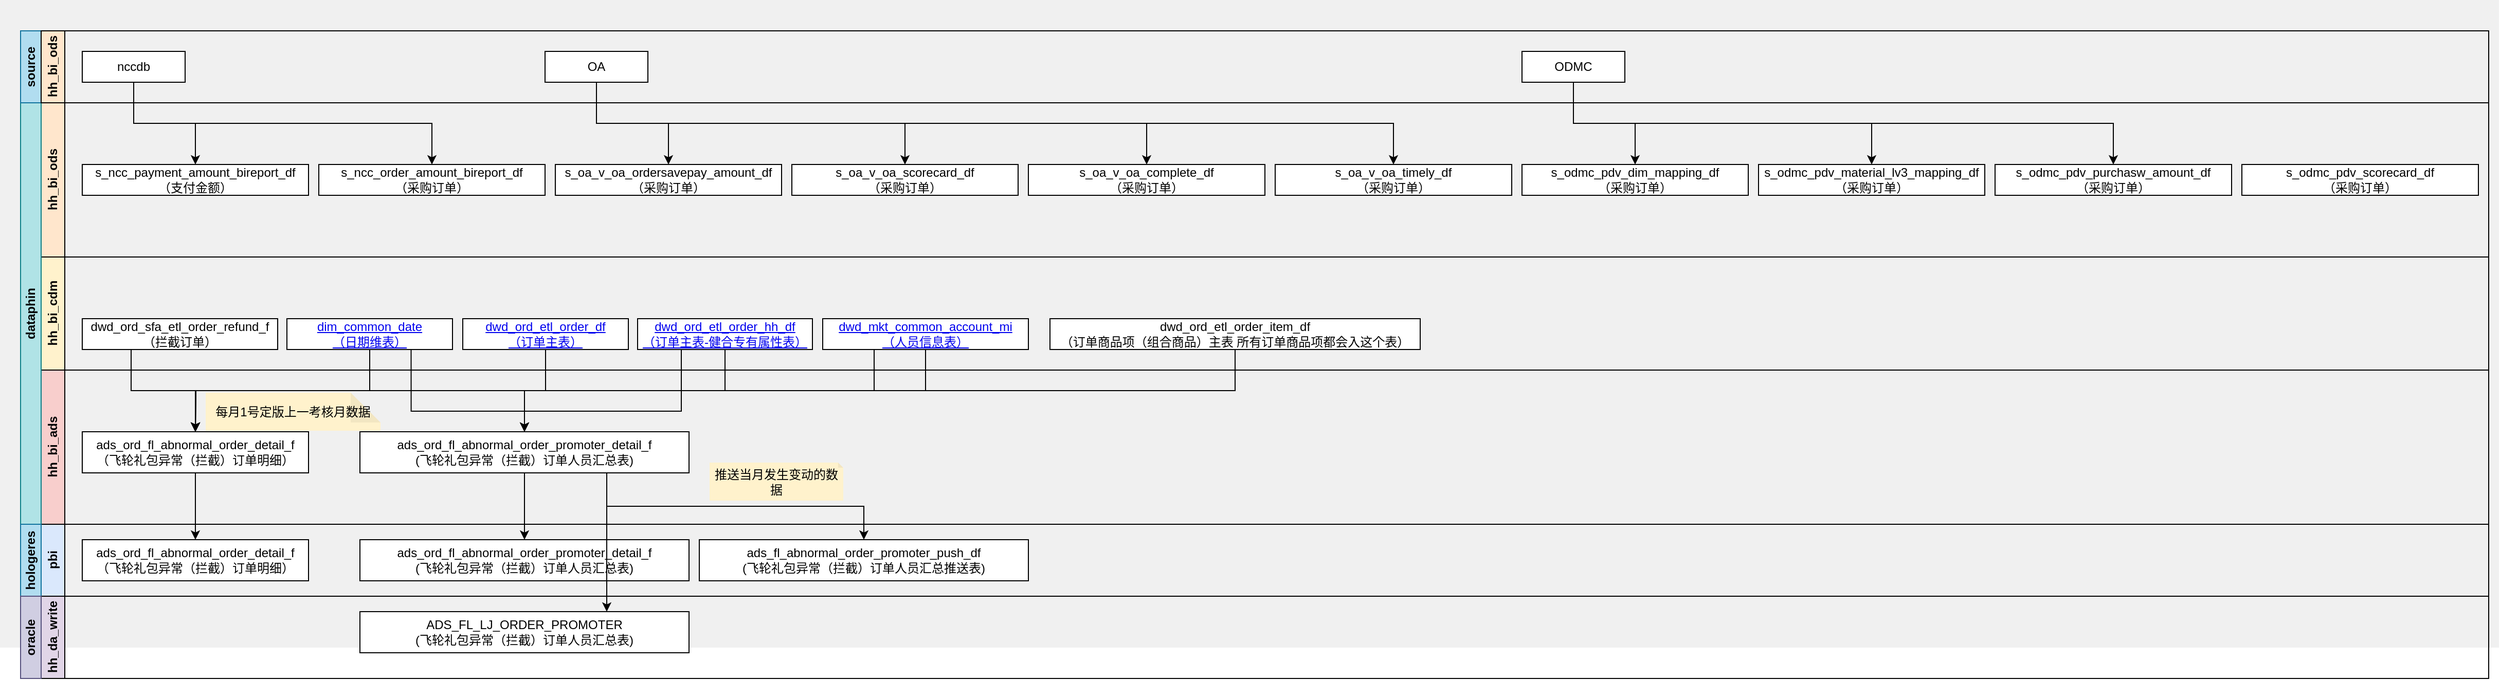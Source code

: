 <mxfile version="22.0.7" type="github">
  <diagram name="第 1 页" id="FGrGxSRmitQIRBQrDkw8">
    <mxGraphModel dx="1560" dy="-379" grid="1" gridSize="10" guides="1" tooltips="1" connect="1" arrows="1" fold="1" page="1" pageScale="1" pageWidth="827" pageHeight="1169" math="0" shadow="0">
      <root>
        <mxCell id="0" />
        <mxCell id="1" parent="0" />
        <mxCell id="C0gEF_czY5IjIDfp2nzT-171" value="" style="rounded=0;whiteSpace=wrap;html=1;fillColor=#F0F0F0;strokeColor=none;" vertex="1" parent="1">
          <mxGeometry x="80" y="1780" width="2430" height="630" as="geometry" />
        </mxCell>
        <mxCell id="C0gEF_czY5IjIDfp2nzT-172" value="hh_bi_ods" style="swimlane;horizontal=0;whiteSpace=wrap;html=1;startSize=23;collapsible=0;fillColor=#ffe6cc;strokeColor=default;" vertex="1" parent="1">
          <mxGeometry x="120" y="1880" width="2380" height="150" as="geometry" />
        </mxCell>
        <mxCell id="C0gEF_czY5IjIDfp2nzT-240" value="s_oa_v_oa_timely_df&lt;br&gt;（采购订单）" style="rounded=0;whiteSpace=wrap;html=1;" vertex="1" parent="C0gEF_czY5IjIDfp2nzT-172">
          <mxGeometry x="1200" y="60" width="230" height="30" as="geometry" />
        </mxCell>
        <mxCell id="C0gEF_czY5IjIDfp2nzT-237" value="s_oa_v_oa_complete_df&lt;br&gt;（采购订单）" style="rounded=0;whiteSpace=wrap;html=1;" vertex="1" parent="C0gEF_czY5IjIDfp2nzT-172">
          <mxGeometry x="960" y="60" width="230" height="30" as="geometry" />
        </mxCell>
        <mxCell id="C0gEF_czY5IjIDfp2nzT-220" value="s_oa_v_oa_scorecard_df&lt;br&gt;（采购订单）" style="rounded=0;whiteSpace=wrap;html=1;" vertex="1" parent="C0gEF_czY5IjIDfp2nzT-172">
          <mxGeometry x="730" y="60" width="220" height="30" as="geometry" />
        </mxCell>
        <mxCell id="C0gEF_czY5IjIDfp2nzT-219" value="s_oa_v_oa_ordersavepay_amount_df（采购订单）" style="rounded=0;whiteSpace=wrap;html=1;" vertex="1" parent="C0gEF_czY5IjIDfp2nzT-172">
          <mxGeometry x="500" y="60" width="220" height="30" as="geometry" />
        </mxCell>
        <mxCell id="C0gEF_czY5IjIDfp2nzT-218" value="s_ncc_order_amount_bireport_df&lt;br&gt;（采购订单）" style="rounded=0;whiteSpace=wrap;html=1;" vertex="1" parent="C0gEF_czY5IjIDfp2nzT-172">
          <mxGeometry x="270" y="60" width="220" height="30" as="geometry" />
        </mxCell>
        <mxCell id="C0gEF_czY5IjIDfp2nzT-214" value="s_ncc_payment_amount_bireport_df&lt;br&gt;（支付金额）" style="rounded=0;whiteSpace=wrap;html=1;" vertex="1" parent="C0gEF_czY5IjIDfp2nzT-172">
          <mxGeometry x="40" y="60" width="220" height="30" as="geometry" />
        </mxCell>
        <mxCell id="C0gEF_czY5IjIDfp2nzT-221" value="s_odmc_pdv_dim_mapping_df&lt;br&gt;（采购订单）" style="rounded=0;whiteSpace=wrap;html=1;" vertex="1" parent="C0gEF_czY5IjIDfp2nzT-172">
          <mxGeometry x="1440" y="60" width="220" height="30" as="geometry" />
        </mxCell>
        <mxCell id="C0gEF_czY5IjIDfp2nzT-232" value="s_odmc_pdv_material_lv3_mapping_df&lt;br&gt;（采购订单）" style="rounded=0;whiteSpace=wrap;html=1;" vertex="1" parent="C0gEF_czY5IjIDfp2nzT-172">
          <mxGeometry x="1670" y="60" width="220" height="30" as="geometry" />
        </mxCell>
        <mxCell id="C0gEF_czY5IjIDfp2nzT-235" value="s_odmc_pdv_purchasw_amount_df&lt;br&gt;（采购订单）" style="rounded=0;whiteSpace=wrap;html=1;" vertex="1" parent="C0gEF_czY5IjIDfp2nzT-172">
          <mxGeometry x="1900" y="60" width="230" height="30" as="geometry" />
        </mxCell>
        <mxCell id="C0gEF_czY5IjIDfp2nzT-236" value="s_odmc_pdv_scorecard_df&lt;br&gt;（采购订单）" style="rounded=0;whiteSpace=wrap;html=1;" vertex="1" parent="C0gEF_czY5IjIDfp2nzT-172">
          <mxGeometry x="2140" y="60" width="230" height="30" as="geometry" />
        </mxCell>
        <mxCell id="C0gEF_czY5IjIDfp2nzT-177" value="hh_bi_cdm" style="swimlane;horizontal=0;whiteSpace=wrap;html=1;startSize=23;collapsible=0;fillColor=#fff2cc;strokeColor=default;" vertex="1" parent="1">
          <mxGeometry x="120" y="2030" width="2380" height="110" as="geometry" />
        </mxCell>
        <mxCell id="C0gEF_czY5IjIDfp2nzT-178" value="dwd_ord_sfa_etl_order_refund_f&lt;br&gt;（拦截订单）" style="rounded=0;whiteSpace=wrap;html=1;" vertex="1" parent="C0gEF_czY5IjIDfp2nzT-177">
          <mxGeometry x="40" y="60" width="190" height="30" as="geometry" />
        </mxCell>
        <mxCell id="C0gEF_czY5IjIDfp2nzT-180" style="edgeStyle=orthogonalEdgeStyle;rounded=0;orthogonalLoop=1;jettySize=auto;html=1;exitX=0.5;exitY=1;exitDx=0;exitDy=0;" edge="1" parent="C0gEF_czY5IjIDfp2nzT-177" source="C0gEF_czY5IjIDfp2nzT-181">
          <mxGeometry relative="1" as="geometry">
            <mxPoint x="150.0" y="170" as="targetPoint" />
          </mxGeometry>
        </mxCell>
        <mxCell id="C0gEF_czY5IjIDfp2nzT-181" value="&lt;a name=&quot;OLE_LINK1&quot;&gt;dim_common_date&lt;br&gt;（日期维表）&lt;br&gt;&lt;/a&gt;" style="rounded=0;whiteSpace=wrap;html=1;" vertex="1" parent="C0gEF_czY5IjIDfp2nzT-177">
          <mxGeometry x="239" y="60" width="161" height="30" as="geometry" />
        </mxCell>
        <mxCell id="C0gEF_czY5IjIDfp2nzT-182" style="edgeStyle=orthogonalEdgeStyle;rounded=0;orthogonalLoop=1;jettySize=auto;html=1;exitX=0.5;exitY=1;exitDx=0;exitDy=0;" edge="1" parent="C0gEF_czY5IjIDfp2nzT-177" source="C0gEF_czY5IjIDfp2nzT-183">
          <mxGeometry relative="1" as="geometry">
            <mxPoint x="150.0" y="170" as="targetPoint" />
          </mxGeometry>
        </mxCell>
        <mxCell id="C0gEF_czY5IjIDfp2nzT-183" value="&lt;a name=&quot;OLE_LINK1&quot;&gt;dwd_ord_etl_order_df&lt;br&gt;（订单主表）&lt;br&gt;&lt;/a&gt;" style="rounded=0;whiteSpace=wrap;html=1;" vertex="1" parent="C0gEF_czY5IjIDfp2nzT-177">
          <mxGeometry x="410" y="60" width="161" height="30" as="geometry" />
        </mxCell>
        <mxCell id="C0gEF_czY5IjIDfp2nzT-184" value="&lt;a name=&quot;OLE_LINK1&quot;&gt;dwd_ord_etl_order_hh_df&lt;br&gt;（订单主表-健合专有属性表）&lt;br&gt;&lt;/a&gt;" style="rounded=0;whiteSpace=wrap;html=1;" vertex="1" parent="C0gEF_czY5IjIDfp2nzT-177">
          <mxGeometry x="580" y="60" width="170" height="30" as="geometry" />
        </mxCell>
        <mxCell id="C0gEF_czY5IjIDfp2nzT-185" value="&lt;a name=&quot;OLE_LINK1&quot;&gt;dwd_mkt_common_account_mi&lt;br&gt;（人员信息表）&lt;br&gt;&lt;/a&gt;" style="rounded=0;whiteSpace=wrap;html=1;" vertex="1" parent="C0gEF_czY5IjIDfp2nzT-177">
          <mxGeometry x="760" y="60" width="200" height="30" as="geometry" />
        </mxCell>
        <mxCell id="C0gEF_czY5IjIDfp2nzT-187" value="hh_bi_ads" style="swimlane;horizontal=0;whiteSpace=wrap;html=1;startSize=23;collapsible=0;fillColor=#f8cecc;strokeColor=default;" vertex="1" parent="1">
          <mxGeometry x="120" y="2140" width="2380" height="150" as="geometry" />
        </mxCell>
        <mxCell id="C0gEF_czY5IjIDfp2nzT-188" value="ads_ord_fl_abnormal_order_detail_f&lt;br&gt;（飞轮礼包异常（拦截）订单明细）" style="rounded=0;whiteSpace=wrap;html=1;" vertex="1" parent="C0gEF_czY5IjIDfp2nzT-187">
          <mxGeometry x="40" y="60" width="220" height="40" as="geometry" />
        </mxCell>
        <mxCell id="C0gEF_czY5IjIDfp2nzT-189" value="每月1号定版上一考核月数据" style="shape=note;whiteSpace=wrap;html=1;backgroundOutline=1;darkOpacity=0.05;noLabel=0;connectable=1;snapToPoint=0;portConstraintRotation=0;allowArrows=1;collapsible=0;recursiveResize=1;expand=1;editable=1;movable=1;resizable=1;rotatable=1;deletable=1;locked=0;treeFolding=0;treeMoving=0;enumerate=0;comic=0;perimeter=rectanglePerimeter;fillOpacity=100;strokeOpacity=100;overflow=visible;fillColor=#fff2cc;strokeColor=none;size=29;" vertex="1" parent="C0gEF_czY5IjIDfp2nzT-187">
          <mxGeometry x="160" y="22" width="170" height="37" as="geometry" />
        </mxCell>
        <mxCell id="C0gEF_czY5IjIDfp2nzT-190" value="ads_ord_fl_abnormal_order_promoter_detail_f&lt;br&gt;(飞轮礼包异常（拦截）订单人员汇总表)" style="rounded=0;whiteSpace=wrap;html=1;" vertex="1" parent="C0gEF_czY5IjIDfp2nzT-187">
          <mxGeometry x="310" y="60" width="320" height="40" as="geometry" />
        </mxCell>
        <mxCell id="C0gEF_czY5IjIDfp2nzT-191" value="推送当月发生变动的数据" style="shape=note;whiteSpace=wrap;html=1;backgroundOutline=1;darkOpacity=0.05;noLabel=0;connectable=1;snapToPoint=0;portConstraintRotation=0;allowArrows=1;collapsible=0;recursiveResize=1;expand=1;editable=1;movable=1;resizable=1;rotatable=1;deletable=1;locked=0;treeFolding=0;treeMoving=0;enumerate=0;comic=0;perimeter=rectanglePerimeter;fillOpacity=100;strokeOpacity=100;overflow=visible;fillColor=#fff2cc;strokeColor=none;size=5;" vertex="1" parent="C0gEF_czY5IjIDfp2nzT-187">
          <mxGeometry x="650" y="90" width="130" height="37" as="geometry" />
        </mxCell>
        <mxCell id="C0gEF_czY5IjIDfp2nzT-192" style="edgeStyle=orthogonalEdgeStyle;rounded=0;orthogonalLoop=1;jettySize=auto;html=1;exitX=0.25;exitY=1;exitDx=0;exitDy=0;entryX=0.5;entryY=0;entryDx=0;entryDy=0;" edge="1" parent="1" source="C0gEF_czY5IjIDfp2nzT-178" target="C0gEF_czY5IjIDfp2nzT-188">
          <mxGeometry relative="1" as="geometry" />
        </mxCell>
        <mxCell id="C0gEF_czY5IjIDfp2nzT-193" style="edgeStyle=orthogonalEdgeStyle;rounded=0;orthogonalLoop=1;jettySize=auto;html=1;exitX=0.5;exitY=1;exitDx=0;exitDy=0;entryX=0.5;entryY=0;entryDx=0;entryDy=0;" edge="1" parent="1" source="C0gEF_czY5IjIDfp2nzT-184" target="C0gEF_czY5IjIDfp2nzT-188">
          <mxGeometry relative="1" as="geometry" />
        </mxCell>
        <mxCell id="C0gEF_czY5IjIDfp2nzT-194" style="edgeStyle=orthogonalEdgeStyle;rounded=0;orthogonalLoop=1;jettySize=auto;html=1;exitX=0.5;exitY=1;exitDx=0;exitDy=0;entryX=0.5;entryY=0;entryDx=0;entryDy=0;" edge="1" parent="1" source="C0gEF_czY5IjIDfp2nzT-195" target="C0gEF_czY5IjIDfp2nzT-188">
          <mxGeometry relative="1" as="geometry" />
        </mxCell>
        <mxCell id="C0gEF_czY5IjIDfp2nzT-195" value="dwd_ord_etl_order_item_df&lt;br&gt;（订单商品项（组合商品）主表 所有订单商品项都会入这个表）" style="rounded=0;whiteSpace=wrap;html=1;" vertex="1" parent="1">
          <mxGeometry x="1101" y="2090" width="360" height="30" as="geometry" />
        </mxCell>
        <mxCell id="C0gEF_czY5IjIDfp2nzT-196" style="edgeStyle=orthogonalEdgeStyle;rounded=0;orthogonalLoop=1;jettySize=auto;html=1;exitX=0.75;exitY=1;exitDx=0;exitDy=0;entryX=0.5;entryY=0;entryDx=0;entryDy=0;" edge="1" parent="1" source="C0gEF_czY5IjIDfp2nzT-181" target="C0gEF_czY5IjIDfp2nzT-190">
          <mxGeometry relative="1" as="geometry">
            <Array as="points">
              <mxPoint x="480" y="2180" />
              <mxPoint x="590" y="2180" />
            </Array>
          </mxGeometry>
        </mxCell>
        <mxCell id="C0gEF_czY5IjIDfp2nzT-197" style="edgeStyle=orthogonalEdgeStyle;rounded=0;orthogonalLoop=1;jettySize=auto;html=1;exitX=0.25;exitY=1;exitDx=0;exitDy=0;entryX=0.5;entryY=0;entryDx=0;entryDy=0;" edge="1" parent="1" source="C0gEF_czY5IjIDfp2nzT-184" target="C0gEF_czY5IjIDfp2nzT-190">
          <mxGeometry relative="1" as="geometry">
            <Array as="points">
              <mxPoint x="743" y="2180" />
              <mxPoint x="590" y="2180" />
            </Array>
          </mxGeometry>
        </mxCell>
        <mxCell id="C0gEF_czY5IjIDfp2nzT-198" value="pbi" style="swimlane;horizontal=0;whiteSpace=wrap;html=1;startSize=23;collapsible=0;fillColor=#dae8fc;strokeColor=default;" vertex="1" parent="1">
          <mxGeometry x="120" y="2290" width="2380" height="70" as="geometry" />
        </mxCell>
        <mxCell id="C0gEF_czY5IjIDfp2nzT-199" value="ads_ord_fl_abnormal_order_detail_f&lt;br&gt;（飞轮礼包异常（拦截）订单明细）" style="rounded=0;whiteSpace=wrap;html=1;" vertex="1" parent="C0gEF_czY5IjIDfp2nzT-198">
          <mxGeometry x="40" y="15" width="220" height="40" as="geometry" />
        </mxCell>
        <mxCell id="C0gEF_czY5IjIDfp2nzT-200" value="ads_ord_fl_abnormal_order_promoter_detail_f&lt;br&gt;(飞轮礼包异常（拦截）订单人员汇总表)" style="rounded=0;whiteSpace=wrap;html=1;" vertex="1" parent="C0gEF_czY5IjIDfp2nzT-198">
          <mxGeometry x="310" y="15" width="320" height="40" as="geometry" />
        </mxCell>
        <mxCell id="C0gEF_czY5IjIDfp2nzT-201" value="ads_fl_abnormal_order_promoter_push_df&lt;br&gt;&lt;span style=&quot;background-color: initial;&quot;&gt;(飞轮礼包异常（拦截）订单人员汇总推送表)&lt;/span&gt;" style="rounded=0;whiteSpace=wrap;html=1;" vertex="1" parent="C0gEF_czY5IjIDfp2nzT-198">
          <mxGeometry x="640" y="15" width="320" height="40" as="geometry" />
        </mxCell>
        <mxCell id="C0gEF_czY5IjIDfp2nzT-202" value="dataphin" style="rounded=0;whiteSpace=wrap;html=1;horizontal=0;fontStyle=1;fillColor=#b0e3e6;strokeColor=#0e8088;" vertex="1" parent="1">
          <mxGeometry x="100" y="1880" width="20" height="410" as="geometry" />
        </mxCell>
        <mxCell id="C0gEF_czY5IjIDfp2nzT-203" value="hologeres" style="rounded=0;whiteSpace=wrap;html=1;horizontal=0;fontStyle=1;fillColor=#b1ddf0;strokeColor=#10739e;" vertex="1" parent="1">
          <mxGeometry x="100" y="2290" width="20" height="70" as="geometry" />
        </mxCell>
        <mxCell id="C0gEF_czY5IjIDfp2nzT-204" style="edgeStyle=orthogonalEdgeStyle;rounded=0;orthogonalLoop=1;jettySize=auto;html=1;exitX=0.5;exitY=1;exitDx=0;exitDy=0;entryX=0.5;entryY=0;entryDx=0;entryDy=0;" edge="1" parent="1" source="C0gEF_czY5IjIDfp2nzT-188" target="C0gEF_czY5IjIDfp2nzT-199">
          <mxGeometry relative="1" as="geometry" />
        </mxCell>
        <mxCell id="C0gEF_czY5IjIDfp2nzT-205" style="edgeStyle=orthogonalEdgeStyle;rounded=0;orthogonalLoop=1;jettySize=auto;html=1;exitX=0.5;exitY=1;exitDx=0;exitDy=0;entryX=0.5;entryY=0;entryDx=0;entryDy=0;" edge="1" parent="1" source="C0gEF_czY5IjIDfp2nzT-190" target="C0gEF_czY5IjIDfp2nzT-200">
          <mxGeometry relative="1" as="geometry" />
        </mxCell>
        <mxCell id="C0gEF_czY5IjIDfp2nzT-206" value="hh_da_write" style="swimlane;horizontal=0;whiteSpace=wrap;html=1;startSize=23;collapsible=0;fillColor=#e1d5e7;strokeColor=default;" vertex="1" parent="1">
          <mxGeometry x="120" y="2360" width="2380" height="80" as="geometry" />
        </mxCell>
        <mxCell id="C0gEF_czY5IjIDfp2nzT-207" value="ADS_FL_LJ_ORDER_PROMOTER&lt;br&gt;(飞轮礼包异常（拦截）订单人员汇总表)" style="rounded=0;whiteSpace=wrap;html=1;" vertex="1" parent="C0gEF_czY5IjIDfp2nzT-206">
          <mxGeometry x="310" y="15" width="320" height="40" as="geometry" />
        </mxCell>
        <mxCell id="C0gEF_czY5IjIDfp2nzT-208" value="oracle" style="rounded=0;whiteSpace=wrap;html=1;horizontal=0;fontStyle=1;fillColor=#d0cee2;strokeColor=#56517e;" vertex="1" parent="1">
          <mxGeometry x="100" y="2360" width="20" height="80" as="geometry" />
        </mxCell>
        <mxCell id="C0gEF_czY5IjIDfp2nzT-209" style="edgeStyle=orthogonalEdgeStyle;rounded=0;orthogonalLoop=1;jettySize=auto;html=1;exitX=0.75;exitY=1;exitDx=0;exitDy=0;entryX=0.75;entryY=0;entryDx=0;entryDy=0;" edge="1" parent="1" source="C0gEF_czY5IjIDfp2nzT-190" target="C0gEF_czY5IjIDfp2nzT-207">
          <mxGeometry relative="1" as="geometry" />
        </mxCell>
        <mxCell id="C0gEF_czY5IjIDfp2nzT-210" style="edgeStyle=orthogonalEdgeStyle;rounded=0;orthogonalLoop=1;jettySize=auto;html=1;exitX=0.25;exitY=1;exitDx=0;exitDy=0;entryX=0.5;entryY=0;entryDx=0;entryDy=0;" edge="1" parent="1" source="C0gEF_czY5IjIDfp2nzT-185" target="C0gEF_czY5IjIDfp2nzT-188">
          <mxGeometry relative="1" as="geometry" />
        </mxCell>
        <mxCell id="C0gEF_czY5IjIDfp2nzT-211" style="edgeStyle=orthogonalEdgeStyle;rounded=0;orthogonalLoop=1;jettySize=auto;html=1;exitX=0.5;exitY=1;exitDx=0;exitDy=0;" edge="1" parent="1" source="C0gEF_czY5IjIDfp2nzT-185" target="C0gEF_czY5IjIDfp2nzT-190">
          <mxGeometry relative="1" as="geometry" />
        </mxCell>
        <mxCell id="C0gEF_czY5IjIDfp2nzT-212" style="edgeStyle=orthogonalEdgeStyle;rounded=0;orthogonalLoop=1;jettySize=auto;html=1;exitX=0.75;exitY=1;exitDx=0;exitDy=0;" edge="1" parent="1" source="C0gEF_czY5IjIDfp2nzT-190" target="C0gEF_czY5IjIDfp2nzT-201">
          <mxGeometry relative="1" as="geometry" />
        </mxCell>
        <mxCell id="C0gEF_czY5IjIDfp2nzT-241" value="source" style="rounded=0;whiteSpace=wrap;html=1;horizontal=0;fontStyle=1;fillColor=#b1ddf0;strokeColor=#10739e;" vertex="1" parent="1">
          <mxGeometry x="100" y="1810" width="20" height="70" as="geometry" />
        </mxCell>
        <mxCell id="C0gEF_czY5IjIDfp2nzT-246" value="hh_bi_ods" style="swimlane;horizontal=0;whiteSpace=wrap;html=1;startSize=23;collapsible=0;fillColor=#ffe6cc;strokeColor=default;" vertex="1" parent="1">
          <mxGeometry x="120" y="1810" width="2380" height="70" as="geometry" />
        </mxCell>
        <mxCell id="C0gEF_czY5IjIDfp2nzT-249" value="nccdb" style="rounded=0;whiteSpace=wrap;html=1;" vertex="1" parent="C0gEF_czY5IjIDfp2nzT-246">
          <mxGeometry x="40" y="20" width="100" height="30" as="geometry" />
        </mxCell>
        <mxCell id="C0gEF_czY5IjIDfp2nzT-252" value="OA" style="rounded=0;whiteSpace=wrap;html=1;" vertex="1" parent="C0gEF_czY5IjIDfp2nzT-246">
          <mxGeometry x="490" y="20" width="100" height="30" as="geometry" />
        </mxCell>
        <mxCell id="C0gEF_czY5IjIDfp2nzT-257" value="ODMC" style="rounded=0;whiteSpace=wrap;html=1;" vertex="1" parent="C0gEF_czY5IjIDfp2nzT-246">
          <mxGeometry x="1440" y="20" width="100" height="30" as="geometry" />
        </mxCell>
        <mxCell id="C0gEF_czY5IjIDfp2nzT-250" style="edgeStyle=orthogonalEdgeStyle;rounded=0;orthogonalLoop=1;jettySize=auto;html=1;exitX=0.5;exitY=1;exitDx=0;exitDy=0;entryX=0.5;entryY=0;entryDx=0;entryDy=0;" edge="1" parent="1" source="C0gEF_czY5IjIDfp2nzT-249" target="C0gEF_czY5IjIDfp2nzT-214">
          <mxGeometry relative="1" as="geometry" />
        </mxCell>
        <mxCell id="C0gEF_czY5IjIDfp2nzT-251" style="edgeStyle=orthogonalEdgeStyle;rounded=0;orthogonalLoop=1;jettySize=auto;html=1;exitX=0.5;exitY=1;exitDx=0;exitDy=0;entryX=0.5;entryY=0;entryDx=0;entryDy=0;" edge="1" parent="1" source="C0gEF_czY5IjIDfp2nzT-249" target="C0gEF_czY5IjIDfp2nzT-218">
          <mxGeometry relative="1" as="geometry" />
        </mxCell>
        <mxCell id="C0gEF_czY5IjIDfp2nzT-253" style="edgeStyle=orthogonalEdgeStyle;rounded=0;orthogonalLoop=1;jettySize=auto;html=1;exitX=0.5;exitY=1;exitDx=0;exitDy=0;entryX=0.5;entryY=0;entryDx=0;entryDy=0;" edge="1" parent="1" source="C0gEF_czY5IjIDfp2nzT-252" target="C0gEF_czY5IjIDfp2nzT-219">
          <mxGeometry relative="1" as="geometry" />
        </mxCell>
        <mxCell id="C0gEF_czY5IjIDfp2nzT-254" style="edgeStyle=orthogonalEdgeStyle;rounded=0;orthogonalLoop=1;jettySize=auto;html=1;exitX=0.5;exitY=1;exitDx=0;exitDy=0;" edge="1" parent="1" source="C0gEF_czY5IjIDfp2nzT-252" target="C0gEF_czY5IjIDfp2nzT-220">
          <mxGeometry relative="1" as="geometry" />
        </mxCell>
        <mxCell id="C0gEF_czY5IjIDfp2nzT-258" style="edgeStyle=orthogonalEdgeStyle;rounded=0;orthogonalLoop=1;jettySize=auto;html=1;exitX=0.5;exitY=1;exitDx=0;exitDy=0;entryX=0.5;entryY=0;entryDx=0;entryDy=0;" edge="1" parent="1" source="C0gEF_czY5IjIDfp2nzT-252" target="C0gEF_czY5IjIDfp2nzT-237">
          <mxGeometry relative="1" as="geometry" />
        </mxCell>
        <mxCell id="C0gEF_czY5IjIDfp2nzT-259" style="edgeStyle=orthogonalEdgeStyle;rounded=0;orthogonalLoop=1;jettySize=auto;html=1;exitX=0.5;exitY=1;exitDx=0;exitDy=0;" edge="1" parent="1" source="C0gEF_czY5IjIDfp2nzT-252" target="C0gEF_czY5IjIDfp2nzT-240">
          <mxGeometry relative="1" as="geometry" />
        </mxCell>
        <mxCell id="C0gEF_czY5IjIDfp2nzT-260" style="edgeStyle=orthogonalEdgeStyle;rounded=0;orthogonalLoop=1;jettySize=auto;html=1;exitX=0.5;exitY=1;exitDx=0;exitDy=0;entryX=0.5;entryY=0;entryDx=0;entryDy=0;" edge="1" parent="1" source="C0gEF_czY5IjIDfp2nzT-257" target="C0gEF_czY5IjIDfp2nzT-221">
          <mxGeometry relative="1" as="geometry" />
        </mxCell>
        <mxCell id="C0gEF_czY5IjIDfp2nzT-261" style="edgeStyle=orthogonalEdgeStyle;rounded=0;orthogonalLoop=1;jettySize=auto;html=1;exitX=0.5;exitY=1;exitDx=0;exitDy=0;entryX=0.5;entryY=0;entryDx=0;entryDy=0;" edge="1" parent="1" source="C0gEF_czY5IjIDfp2nzT-257" target="C0gEF_czY5IjIDfp2nzT-232">
          <mxGeometry relative="1" as="geometry" />
        </mxCell>
        <mxCell id="C0gEF_czY5IjIDfp2nzT-262" style="edgeStyle=orthogonalEdgeStyle;rounded=0;orthogonalLoop=1;jettySize=auto;html=1;exitX=0.5;exitY=1;exitDx=0;exitDy=0;" edge="1" parent="1" source="C0gEF_czY5IjIDfp2nzT-257" target="C0gEF_czY5IjIDfp2nzT-235">
          <mxGeometry relative="1" as="geometry" />
        </mxCell>
      </root>
    </mxGraphModel>
  </diagram>
</mxfile>
